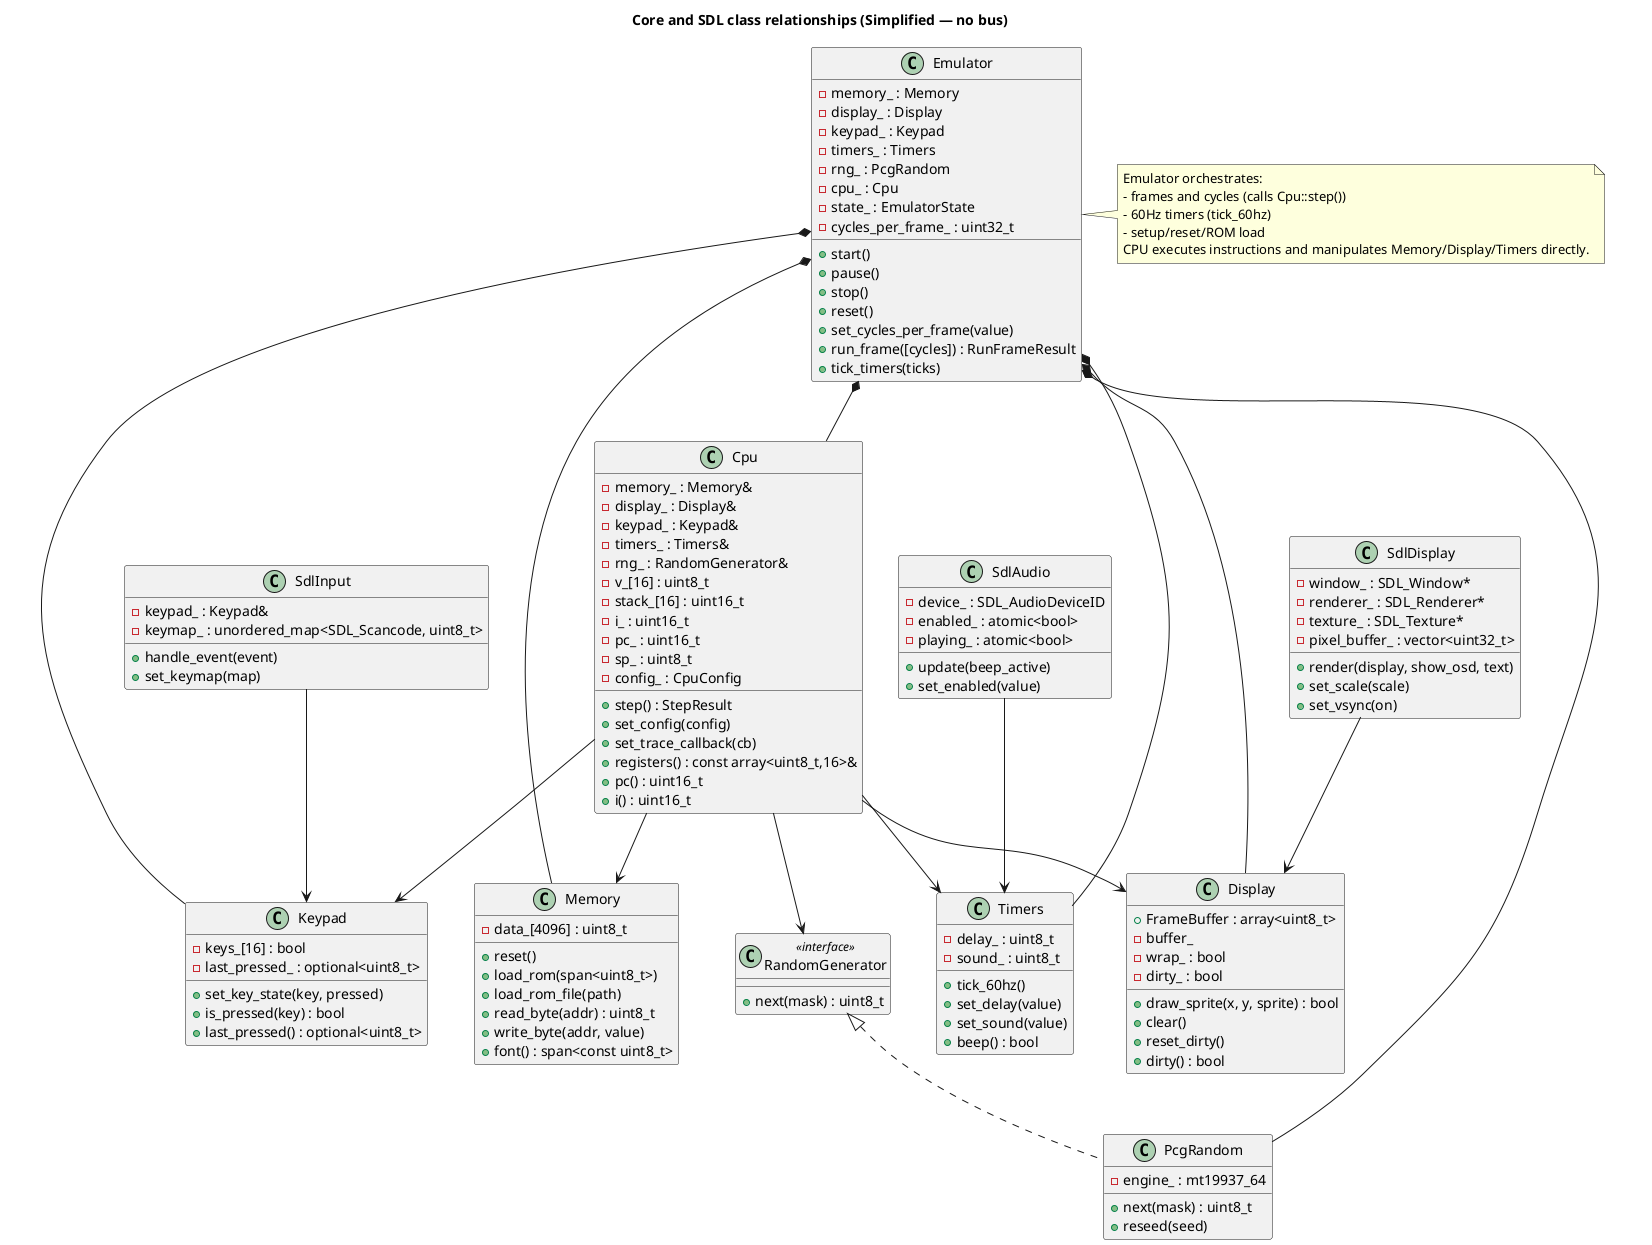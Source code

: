 @startuml
title Core and SDL class relationships (Simplified — no bus)

class Memory {
  - data_[4096] : uint8_t
  + reset()
  + load_rom(span<uint8_t>)
  + load_rom_file(path)
  + read_byte(addr) : uint8_t
  + write_byte(addr, value)
  + font() : span<const uint8_t>
}

class Display {
  + FrameBuffer : array<uint8_t>
  - buffer_
  - wrap_ : bool
  - dirty_ : bool
  + draw_sprite(x, y, sprite) : bool
  + clear()
  + reset_dirty()
  + dirty() : bool
}

class Keypad {
  - keys_[16] : bool
  - last_pressed_ : optional<uint8_t>
  + set_key_state(key, pressed)
  + is_pressed(key) : bool
  + last_pressed() : optional<uint8_t>
}

class Timers {
  - delay_ : uint8_t
  - sound_ : uint8_t
  + tick_60hz()
  + set_delay(value)
  + set_sound(value)
  + beep() : bool
}

class RandomGenerator <<interface>> {
  + next(mask) : uint8_t
}

class PcgRandom {
  - engine_ : mt19937_64
  + next(mask) : uint8_t
  + reseed(seed)
}
RandomGenerator <|.. PcgRandom

class Cpu {
  - memory_ : Memory&
  - display_ : Display&
  - keypad_ : Keypad&
  - timers_ : Timers&
  - rng_ : RandomGenerator&
  - v_[16] : uint8_t
  - stack_[16] : uint16_t
  - i_ : uint16_t
  - pc_ : uint16_t
  - sp_ : uint8_t
  - config_ : CpuConfig
  + step() : StepResult
  + set_config(config)
  + set_trace_callback(cb)
  + registers() : const array<uint8_t,16>&
  + pc() : uint16_t
  + i() : uint16_t
}

class Emulator {
  - memory_ : Memory
  - display_ : Display
  - keypad_ : Keypad
  - timers_ : Timers
  - rng_ : PcgRandom
  - cpu_ : Cpu
  - state_ : EmulatorState
  - cycles_per_frame_ : uint32_t
  + start()
  + pause()
  + stop()
  + reset()
  + set_cycles_per_frame(value)
  + run_frame([cycles]) : RunFrameResult
  + tick_timers(ticks)
}

' CPU directly uses core subsystems:
Cpu --> Memory
Cpu --> Display
Cpu --> Keypad
Cpu --> Timers
Cpu --> RandomGenerator

' Emulator owns the subsystems and CPU:
Emulator *-- Memory
Emulator *-- Display
Emulator *-- Keypad
Emulator *-- Timers
Emulator *-- PcgRandom
Emulator *-- Cpu

class SdlDisplay {
  - window_ : SDL_Window*
  - renderer_ : SDL_Renderer*
  - texture_ : SDL_Texture*
  - pixel_buffer_ : vector<uint32_t>
  + render(display, show_osd, text)
  + set_scale(scale)
  + set_vsync(on)
}

class SdlInput {
  - keypad_ : Keypad&
  - keymap_ : unordered_map<SDL_Scancode, uint8_t>
  + handle_event(event)
  + set_keymap(map)
}

class SdlAudio {
  - device_ : SDL_AudioDeviceID
  - enabled_ : atomic<bool>
  - playing_ : atomic<bool>
  + update(beep_active)
  + set_enabled(value)
}

SdlDisplay --> Display
SdlInput --> Keypad
SdlAudio --> Timers

note right of Emulator
Emulator orchestrates:
- frames and cycles (calls Cpu::step())
- 60Hz timers (tick_60hz)
- setup/reset/ROM load
CPU executes instructions and manipulates Memory/Display/Timers directly.
end note
@enduml
